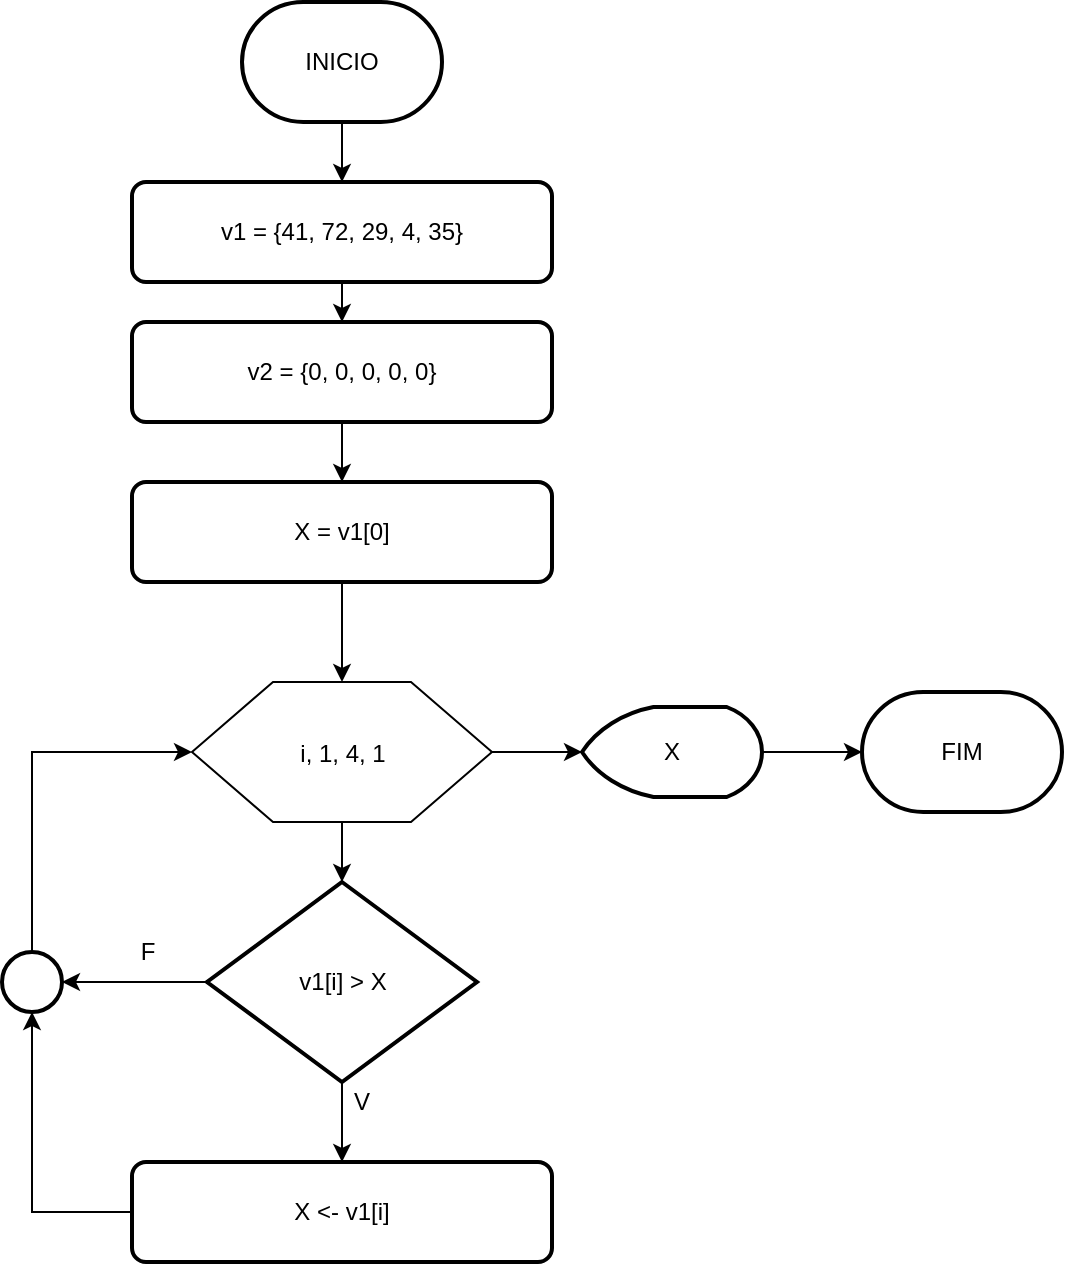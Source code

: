<mxfile version="21.6.8" type="device">
  <diagram id="C5RBs43oDa-KdzZeNtuy" name="Page-1">
    <mxGraphModel dx="794" dy="744" grid="1" gridSize="10" guides="1" tooltips="1" connect="1" arrows="1" fold="1" page="1" pageScale="1" pageWidth="827" pageHeight="1169" math="0" shadow="0">
      <root>
        <mxCell id="WIyWlLk6GJQsqaUBKTNV-0" />
        <mxCell id="WIyWlLk6GJQsqaUBKTNV-1" parent="WIyWlLk6GJQsqaUBKTNV-0" />
        <mxCell id="C4xZjqy97-lbujWnw9Yk-4" style="edgeStyle=orthogonalEdgeStyle;rounded=0;orthogonalLoop=1;jettySize=auto;html=1;entryX=0.5;entryY=0;entryDx=0;entryDy=0;" edge="1" parent="WIyWlLk6GJQsqaUBKTNV-1" source="oVpksraX_Y1Bub8_jAVu-0" target="C4xZjqy97-lbujWnw9Yk-0">
          <mxGeometry relative="1" as="geometry" />
        </mxCell>
        <mxCell id="oVpksraX_Y1Bub8_jAVu-0" value="INICIO" style="strokeWidth=2;html=1;shape=mxgraph.flowchart.terminator;whiteSpace=wrap;" parent="WIyWlLk6GJQsqaUBKTNV-1" vertex="1">
          <mxGeometry x="130" y="50" width="100" height="60" as="geometry" />
        </mxCell>
        <mxCell id="C4xZjqy97-lbujWnw9Yk-5" style="edgeStyle=orthogonalEdgeStyle;rounded=0;orthogonalLoop=1;jettySize=auto;html=1;" edge="1" parent="WIyWlLk6GJQsqaUBKTNV-1" source="C4xZjqy97-lbujWnw9Yk-0" target="C4xZjqy97-lbujWnw9Yk-2">
          <mxGeometry relative="1" as="geometry" />
        </mxCell>
        <mxCell id="C4xZjqy97-lbujWnw9Yk-0" value="v1 = {41, 72, 29, 4, 35}" style="rounded=1;whiteSpace=wrap;html=1;absoluteArcSize=1;arcSize=14;strokeWidth=2;" vertex="1" parent="WIyWlLk6GJQsqaUBKTNV-1">
          <mxGeometry x="75" y="140" width="210" height="50" as="geometry" />
        </mxCell>
        <mxCell id="C4xZjqy97-lbujWnw9Yk-6" style="edgeStyle=orthogonalEdgeStyle;rounded=0;orthogonalLoop=1;jettySize=auto;html=1;entryX=0.5;entryY=0;entryDx=0;entryDy=0;" edge="1" parent="WIyWlLk6GJQsqaUBKTNV-1" source="C4xZjqy97-lbujWnw9Yk-2" target="C4xZjqy97-lbujWnw9Yk-3">
          <mxGeometry relative="1" as="geometry" />
        </mxCell>
        <mxCell id="C4xZjqy97-lbujWnw9Yk-2" value="v2 = {0, 0, 0, 0, 0}" style="rounded=1;whiteSpace=wrap;html=1;absoluteArcSize=1;arcSize=14;strokeWidth=2;" vertex="1" parent="WIyWlLk6GJQsqaUBKTNV-1">
          <mxGeometry x="75" y="210" width="210" height="50" as="geometry" />
        </mxCell>
        <mxCell id="C4xZjqy97-lbujWnw9Yk-9" style="edgeStyle=orthogonalEdgeStyle;rounded=0;orthogonalLoop=1;jettySize=auto;html=1;entryX=0.5;entryY=0;entryDx=0;entryDy=0;" edge="1" parent="WIyWlLk6GJQsqaUBKTNV-1" source="C4xZjqy97-lbujWnw9Yk-3" target="C4xZjqy97-lbujWnw9Yk-8">
          <mxGeometry relative="1" as="geometry" />
        </mxCell>
        <mxCell id="C4xZjqy97-lbujWnw9Yk-3" value="X = v1[0]" style="rounded=1;whiteSpace=wrap;html=1;absoluteArcSize=1;arcSize=14;strokeWidth=2;" vertex="1" parent="WIyWlLk6GJQsqaUBKTNV-1">
          <mxGeometry x="75" y="290" width="210" height="50" as="geometry" />
        </mxCell>
        <mxCell id="C4xZjqy97-lbujWnw9Yk-11" style="edgeStyle=orthogonalEdgeStyle;rounded=0;orthogonalLoop=1;jettySize=auto;html=1;entryX=0.5;entryY=0;entryDx=0;entryDy=0;entryPerimeter=0;" edge="1" parent="WIyWlLk6GJQsqaUBKTNV-1" source="C4xZjqy97-lbujWnw9Yk-8" target="C4xZjqy97-lbujWnw9Yk-10">
          <mxGeometry relative="1" as="geometry" />
        </mxCell>
        <mxCell id="C4xZjqy97-lbujWnw9Yk-22" style="edgeStyle=orthogonalEdgeStyle;rounded=0;orthogonalLoop=1;jettySize=auto;html=1;" edge="1" parent="WIyWlLk6GJQsqaUBKTNV-1" source="C4xZjqy97-lbujWnw9Yk-8" target="C4xZjqy97-lbujWnw9Yk-21">
          <mxGeometry relative="1" as="geometry" />
        </mxCell>
        <mxCell id="C4xZjqy97-lbujWnw9Yk-8" value="i, 1, 4, 1" style="verticalLabelPosition=bottom;verticalAlign=top;shape=hexagon;perimeter=hexagonPerimeter2;arcSize=6;size=0.27;horizontal=1;html=1;labelBorderColor=none;labelBackgroundColor=none;spacing=-46;" vertex="1" parent="WIyWlLk6GJQsqaUBKTNV-1">
          <mxGeometry x="105" y="390" width="150" height="70" as="geometry" />
        </mxCell>
        <mxCell id="C4xZjqy97-lbujWnw9Yk-13" style="edgeStyle=orthogonalEdgeStyle;rounded=0;orthogonalLoop=1;jettySize=auto;html=1;entryX=0.5;entryY=0;entryDx=0;entryDy=0;" edge="1" parent="WIyWlLk6GJQsqaUBKTNV-1" source="C4xZjqy97-lbujWnw9Yk-10">
          <mxGeometry relative="1" as="geometry">
            <mxPoint x="180" y="630" as="targetPoint" />
          </mxGeometry>
        </mxCell>
        <mxCell id="C4xZjqy97-lbujWnw9Yk-16" style="edgeStyle=orthogonalEdgeStyle;rounded=0;orthogonalLoop=1;jettySize=auto;html=1;entryX=1;entryY=0.5;entryDx=0;entryDy=0;entryPerimeter=0;" edge="1" parent="WIyWlLk6GJQsqaUBKTNV-1" source="C4xZjqy97-lbujWnw9Yk-10" target="C4xZjqy97-lbujWnw9Yk-15">
          <mxGeometry relative="1" as="geometry" />
        </mxCell>
        <mxCell id="C4xZjqy97-lbujWnw9Yk-10" value="v1[i] &amp;gt; X" style="strokeWidth=2;html=1;shape=mxgraph.flowchart.decision;whiteSpace=wrap;" vertex="1" parent="WIyWlLk6GJQsqaUBKTNV-1">
          <mxGeometry x="112.5" y="490" width="135" height="100" as="geometry" />
        </mxCell>
        <mxCell id="C4xZjqy97-lbujWnw9Yk-17" style="edgeStyle=orthogonalEdgeStyle;rounded=0;orthogonalLoop=1;jettySize=auto;html=1;entryX=0.5;entryY=1;entryDx=0;entryDy=0;entryPerimeter=0;" edge="1" parent="WIyWlLk6GJQsqaUBKTNV-1" source="C4xZjqy97-lbujWnw9Yk-12" target="C4xZjqy97-lbujWnw9Yk-15">
          <mxGeometry relative="1" as="geometry" />
        </mxCell>
        <mxCell id="C4xZjqy97-lbujWnw9Yk-12" value="X &amp;lt;- v1[i]" style="rounded=1;whiteSpace=wrap;html=1;absoluteArcSize=1;arcSize=14;strokeWidth=2;" vertex="1" parent="WIyWlLk6GJQsqaUBKTNV-1">
          <mxGeometry x="75" y="630" width="210" height="50" as="geometry" />
        </mxCell>
        <mxCell id="C4xZjqy97-lbujWnw9Yk-14" value="V" style="text;strokeColor=none;align=center;fillColor=none;html=1;verticalAlign=middle;whiteSpace=wrap;rounded=0;" vertex="1" parent="WIyWlLk6GJQsqaUBKTNV-1">
          <mxGeometry x="160" y="585" width="60" height="30" as="geometry" />
        </mxCell>
        <mxCell id="C4xZjqy97-lbujWnw9Yk-18" style="edgeStyle=orthogonalEdgeStyle;rounded=0;orthogonalLoop=1;jettySize=auto;html=1;entryX=0;entryY=0.5;entryDx=0;entryDy=0;" edge="1" parent="WIyWlLk6GJQsqaUBKTNV-1" source="C4xZjqy97-lbujWnw9Yk-15" target="C4xZjqy97-lbujWnw9Yk-8">
          <mxGeometry relative="1" as="geometry">
            <Array as="points">
              <mxPoint x="25" y="425" />
            </Array>
          </mxGeometry>
        </mxCell>
        <mxCell id="C4xZjqy97-lbujWnw9Yk-15" value="" style="strokeWidth=2;html=1;shape=mxgraph.flowchart.start_2;whiteSpace=wrap;" vertex="1" parent="WIyWlLk6GJQsqaUBKTNV-1">
          <mxGeometry x="10" y="525" width="30" height="30" as="geometry" />
        </mxCell>
        <mxCell id="C4xZjqy97-lbujWnw9Yk-19" value="F" style="text;strokeColor=none;align=center;fillColor=none;html=1;verticalAlign=middle;whiteSpace=wrap;rounded=0;" vertex="1" parent="WIyWlLk6GJQsqaUBKTNV-1">
          <mxGeometry x="52.5" y="510" width="60" height="30" as="geometry" />
        </mxCell>
        <mxCell id="C4xZjqy97-lbujWnw9Yk-24" style="edgeStyle=orthogonalEdgeStyle;rounded=0;orthogonalLoop=1;jettySize=auto;html=1;entryX=0;entryY=0.5;entryDx=0;entryDy=0;entryPerimeter=0;" edge="1" parent="WIyWlLk6GJQsqaUBKTNV-1" source="C4xZjqy97-lbujWnw9Yk-21" target="C4xZjqy97-lbujWnw9Yk-23">
          <mxGeometry relative="1" as="geometry" />
        </mxCell>
        <mxCell id="C4xZjqy97-lbujWnw9Yk-21" value="X" style="strokeWidth=2;html=1;shape=mxgraph.flowchart.display;whiteSpace=wrap;" vertex="1" parent="WIyWlLk6GJQsqaUBKTNV-1">
          <mxGeometry x="300" y="402.5" width="90" height="45" as="geometry" />
        </mxCell>
        <mxCell id="C4xZjqy97-lbujWnw9Yk-23" value="FIM" style="strokeWidth=2;html=1;shape=mxgraph.flowchart.terminator;whiteSpace=wrap;" vertex="1" parent="WIyWlLk6GJQsqaUBKTNV-1">
          <mxGeometry x="440" y="395" width="100" height="60" as="geometry" />
        </mxCell>
      </root>
    </mxGraphModel>
  </diagram>
</mxfile>
